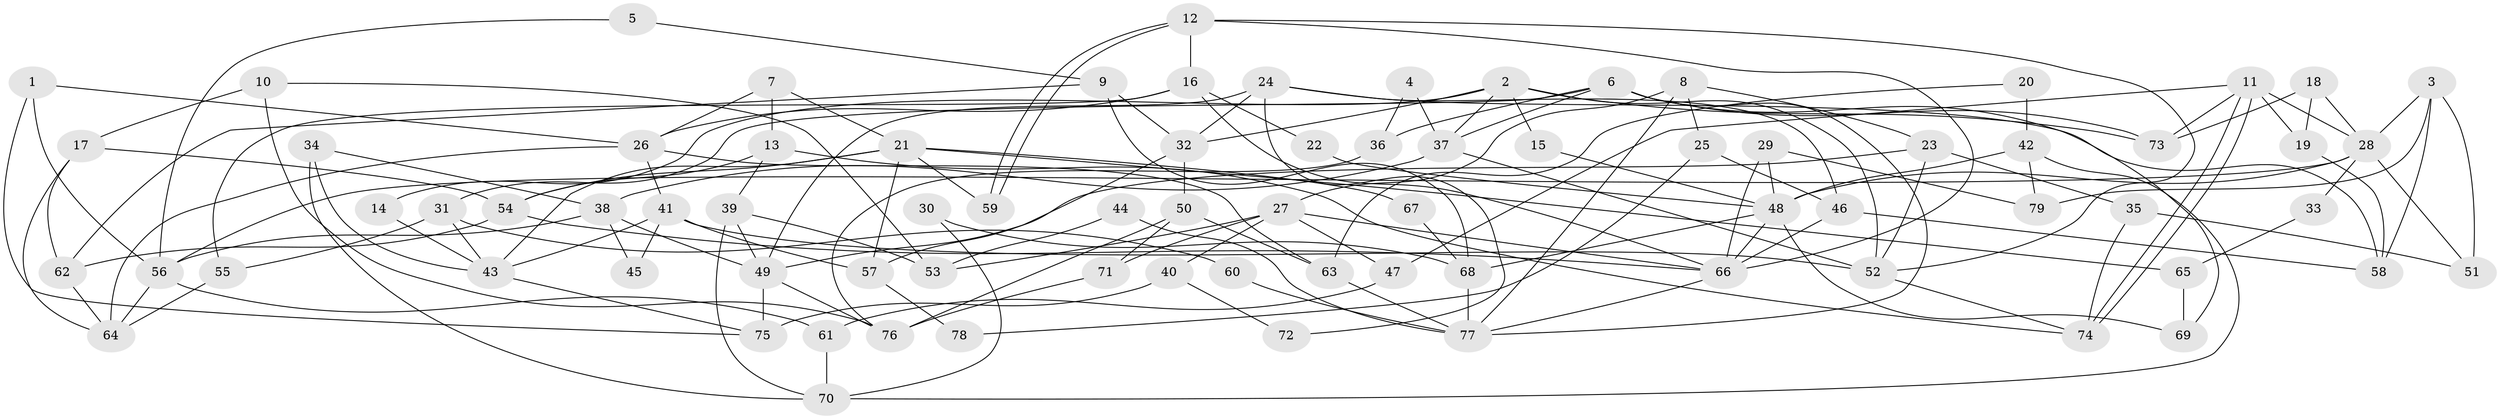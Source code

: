 // Generated by graph-tools (version 1.1) at 2025/02/03/09/25 03:02:11]
// undirected, 79 vertices, 158 edges
graph export_dot {
graph [start="1"]
  node [color=gray90,style=filled];
  1;
  2;
  3;
  4;
  5;
  6;
  7;
  8;
  9;
  10;
  11;
  12;
  13;
  14;
  15;
  16;
  17;
  18;
  19;
  20;
  21;
  22;
  23;
  24;
  25;
  26;
  27;
  28;
  29;
  30;
  31;
  32;
  33;
  34;
  35;
  36;
  37;
  38;
  39;
  40;
  41;
  42;
  43;
  44;
  45;
  46;
  47;
  48;
  49;
  50;
  51;
  52;
  53;
  54;
  55;
  56;
  57;
  58;
  59;
  60;
  61;
  62;
  63;
  64;
  65;
  66;
  67;
  68;
  69;
  70;
  71;
  72;
  73;
  74;
  75;
  76;
  77;
  78;
  79;
  1 -- 75;
  1 -- 26;
  1 -- 56;
  2 -- 73;
  2 -- 52;
  2 -- 14;
  2 -- 15;
  2 -- 32;
  2 -- 37;
  3 -- 28;
  3 -- 51;
  3 -- 58;
  3 -- 79;
  4 -- 37;
  4 -- 36;
  5 -- 56;
  5 -- 9;
  6 -- 77;
  6 -- 31;
  6 -- 36;
  6 -- 37;
  6 -- 69;
  6 -- 73;
  7 -- 26;
  7 -- 13;
  7 -- 21;
  8 -- 27;
  8 -- 23;
  8 -- 25;
  8 -- 77;
  9 -- 62;
  9 -- 32;
  9 -- 68;
  10 -- 17;
  10 -- 76;
  10 -- 53;
  11 -- 73;
  11 -- 74;
  11 -- 74;
  11 -- 19;
  11 -- 28;
  11 -- 47;
  12 -- 59;
  12 -- 59;
  12 -- 16;
  12 -- 52;
  12 -- 66;
  13 -- 74;
  13 -- 39;
  13 -- 54;
  14 -- 43;
  15 -- 48;
  16 -- 26;
  16 -- 66;
  16 -- 22;
  16 -- 55;
  17 -- 54;
  17 -- 64;
  17 -- 62;
  18 -- 19;
  18 -- 28;
  18 -- 73;
  19 -- 58;
  20 -- 63;
  20 -- 42;
  21 -- 54;
  21 -- 43;
  21 -- 57;
  21 -- 59;
  21 -- 65;
  21 -- 67;
  22 -- 48;
  23 -- 52;
  23 -- 49;
  23 -- 35;
  24 -- 32;
  24 -- 58;
  24 -- 46;
  24 -- 49;
  24 -- 72;
  25 -- 46;
  25 -- 78;
  26 -- 64;
  26 -- 63;
  26 -- 41;
  27 -- 53;
  27 -- 66;
  27 -- 40;
  27 -- 47;
  27 -- 71;
  28 -- 48;
  28 -- 33;
  28 -- 51;
  28 -- 56;
  29 -- 66;
  29 -- 48;
  29 -- 79;
  30 -- 68;
  30 -- 70;
  31 -- 55;
  31 -- 43;
  31 -- 60;
  32 -- 57;
  32 -- 50;
  33 -- 65;
  34 -- 38;
  34 -- 43;
  34 -- 70;
  35 -- 74;
  35 -- 51;
  36 -- 76;
  37 -- 38;
  37 -- 52;
  38 -- 56;
  38 -- 45;
  38 -- 49;
  39 -- 70;
  39 -- 49;
  39 -- 53;
  40 -- 75;
  40 -- 72;
  41 -- 52;
  41 -- 43;
  41 -- 45;
  41 -- 57;
  42 -- 79;
  42 -- 70;
  42 -- 48;
  43 -- 75;
  44 -- 53;
  44 -- 77;
  46 -- 66;
  46 -- 58;
  47 -- 61;
  48 -- 66;
  48 -- 68;
  48 -- 69;
  49 -- 75;
  49 -- 76;
  50 -- 76;
  50 -- 63;
  50 -- 71;
  52 -- 74;
  54 -- 66;
  54 -- 62;
  55 -- 64;
  56 -- 61;
  56 -- 64;
  57 -- 78;
  60 -- 77;
  61 -- 70;
  62 -- 64;
  63 -- 77;
  65 -- 69;
  66 -- 77;
  67 -- 68;
  68 -- 77;
  71 -- 76;
}
